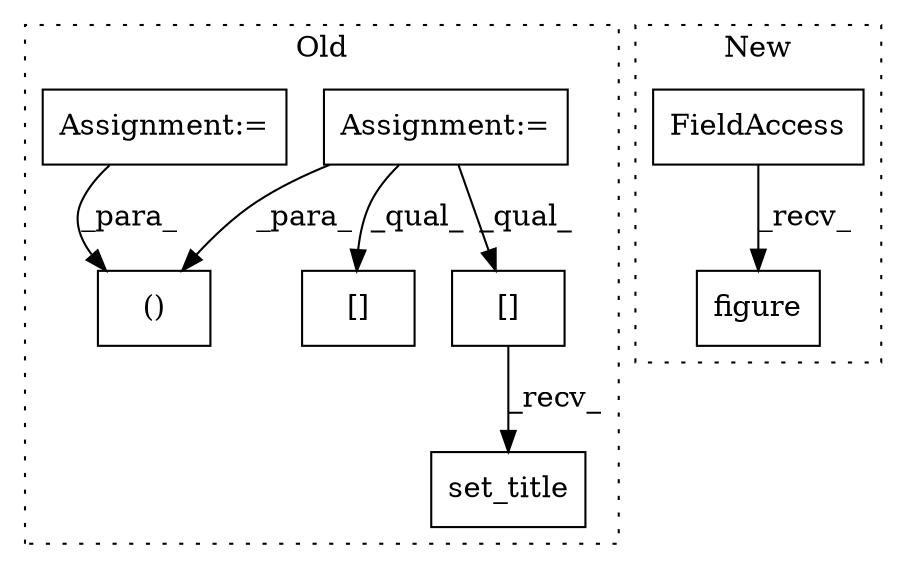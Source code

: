 digraph G {
subgraph cluster0 {
1 [label="set_title" a="32" s="1260,1292" l="10,1" shape="box"];
4 [label="Assignment:=" a="7" s="493" l="3" shape="box"];
5 [label="()" a="106" s="665" l="19" shape="box"];
6 [label="[]" a="2" s="1167,1172" l="4,1" shape="box"];
7 [label="Assignment:=" a="7" s="452" l="3" shape="box"];
8 [label="[]" a="2" s="1253,1258" l="4,1" shape="box"];
label = "Old";
style="dotted";
}
subgraph cluster1 {
2 [label="figure" a="32" s="992" l="8" shape="box"];
3 [label="FieldAccess" a="22" s="974" l="10" shape="box"];
label = "New";
style="dotted";
}
3 -> 2 [label="_recv_"];
4 -> 5 [label="_para_"];
4 -> 6 [label="_qual_"];
4 -> 8 [label="_qual_"];
7 -> 5 [label="_para_"];
8 -> 1 [label="_recv_"];
}